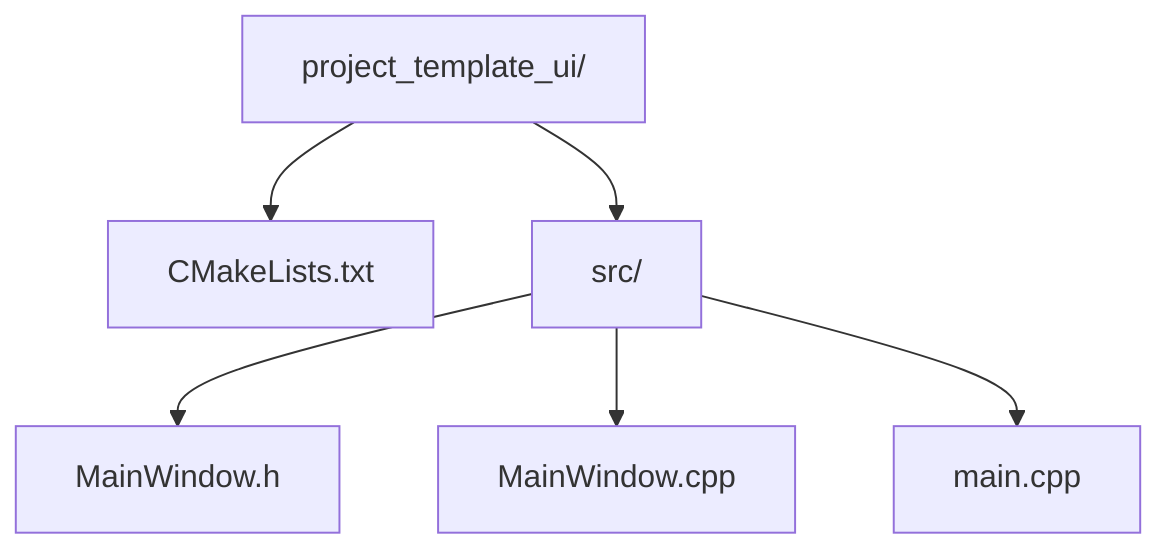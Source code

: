 graph TD
    A[project_template_ui/] --> B[CMakeLists.txt]
    A --> C[src/]
    C --> D[MainWindow.h]
    C --> E[MainWindow.cpp]
    C --> F[main.cpp]